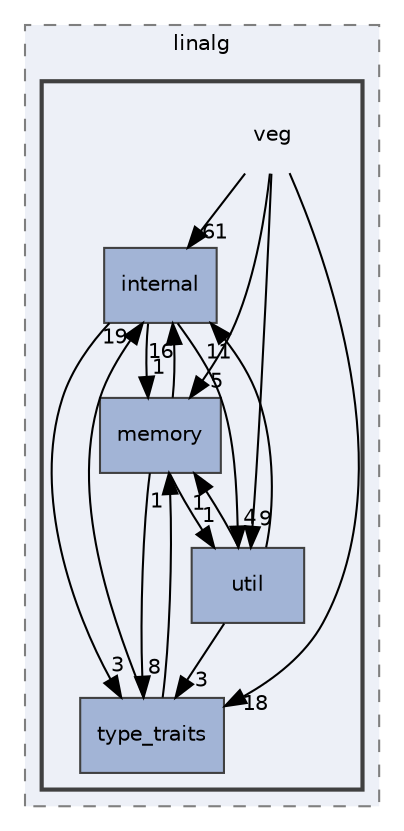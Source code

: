 digraph "include/proxsuite/linalg/veg"
{
 // LATEX_PDF_SIZE
  bgcolor="transparent";
  edge [fontname="Helvetica",fontsize="10",labelfontname="Helvetica",labelfontsize="10"];
  node [fontname="Helvetica",fontsize="10",shape=record];
  compound=true
  subgraph clusterdir_689374dfda2501bdd2dd3b1ee53cd298 {
    graph [ bgcolor="#edf0f7", pencolor="grey50", style="filled,dashed,", label="linalg", fontname="Helvetica", fontsize="10", URL="dir_689374dfda2501bdd2dd3b1ee53cd298.html"]
  subgraph clusterdir_7b2996acf61ebbcb38481b72d02f7469 {
    graph [ bgcolor="#edf0f7", pencolor="grey25", style="filled,bold,", label="", fontname="Helvetica", fontsize="10", URL="dir_7b2996acf61ebbcb38481b72d02f7469.html"]
    dir_7b2996acf61ebbcb38481b72d02f7469 [shape=plaintext, label="veg"];
  dir_e3b8d04263a98fe910c6b8faff630582 [shape=box, label="internal", style="filled,", fillcolor="#a2b4d6", color="grey25", URL="dir_e3b8d04263a98fe910c6b8faff630582.html"];
  dir_57e0abd8154e4ee9dda57f187af62c6f [shape=box, label="memory", style="filled,", fillcolor="#a2b4d6", color="grey25", URL="dir_57e0abd8154e4ee9dda57f187af62c6f.html"];
  dir_6dc31da515e811a8b65e9a735c969ac6 [shape=box, label="type_traits", style="filled,", fillcolor="#a2b4d6", color="grey25", URL="dir_6dc31da515e811a8b65e9a735c969ac6.html"];
  dir_b9777557a16ebd9e4b59a3b409a892fa [shape=box, label="util", style="filled,", fillcolor="#a2b4d6", color="grey25", URL="dir_b9777557a16ebd9e4b59a3b409a892fa.html"];
  }
  }
  dir_7b2996acf61ebbcb38481b72d02f7469->dir_57e0abd8154e4ee9dda57f187af62c6f [headlabel="5", labeldistance=1.5 headhref="dir_000019_000009.html"];
  dir_7b2996acf61ebbcb38481b72d02f7469->dir_6dc31da515e811a8b65e9a735c969ac6 [headlabel="18", labeldistance=1.5 headhref="dir_000019_000016.html"];
  dir_7b2996acf61ebbcb38481b72d02f7469->dir_b9777557a16ebd9e4b59a3b409a892fa [headlabel="9", labeldistance=1.5 headhref="dir_000019_000017.html"];
  dir_7b2996acf61ebbcb38481b72d02f7469->dir_e3b8d04263a98fe910c6b8faff630582 [headlabel="61", labeldistance=1.5 headhref="dir_000019_000007.html"];
  dir_e3b8d04263a98fe910c6b8faff630582->dir_57e0abd8154e4ee9dda57f187af62c6f [headlabel="1", labeldistance=1.5 headhref="dir_000007_000009.html"];
  dir_e3b8d04263a98fe910c6b8faff630582->dir_6dc31da515e811a8b65e9a735c969ac6 [headlabel="3", labeldistance=1.5 headhref="dir_000007_000016.html"];
  dir_e3b8d04263a98fe910c6b8faff630582->dir_b9777557a16ebd9e4b59a3b409a892fa [headlabel="4", labeldistance=1.5 headhref="dir_000007_000017.html"];
  dir_57e0abd8154e4ee9dda57f187af62c6f->dir_6dc31da515e811a8b65e9a735c969ac6 [headlabel="8", labeldistance=1.5 headhref="dir_000009_000016.html"];
  dir_57e0abd8154e4ee9dda57f187af62c6f->dir_b9777557a16ebd9e4b59a3b409a892fa [headlabel="1", labeldistance=1.5 headhref="dir_000009_000017.html"];
  dir_57e0abd8154e4ee9dda57f187af62c6f->dir_e3b8d04263a98fe910c6b8faff630582 [headlabel="16", labeldistance=1.5 headhref="dir_000009_000007.html"];
  dir_6dc31da515e811a8b65e9a735c969ac6->dir_57e0abd8154e4ee9dda57f187af62c6f [headlabel="1", labeldistance=1.5 headhref="dir_000016_000009.html"];
  dir_6dc31da515e811a8b65e9a735c969ac6->dir_e3b8d04263a98fe910c6b8faff630582 [headlabel="19", labeldistance=1.5 headhref="dir_000016_000007.html"];
  dir_b9777557a16ebd9e4b59a3b409a892fa->dir_57e0abd8154e4ee9dda57f187af62c6f [headlabel="1", labeldistance=1.5 headhref="dir_000017_000009.html"];
  dir_b9777557a16ebd9e4b59a3b409a892fa->dir_6dc31da515e811a8b65e9a735c969ac6 [headlabel="3", labeldistance=1.5 headhref="dir_000017_000016.html"];
  dir_b9777557a16ebd9e4b59a3b409a892fa->dir_e3b8d04263a98fe910c6b8faff630582 [headlabel="11", labeldistance=1.5 headhref="dir_000017_000007.html"];
}
